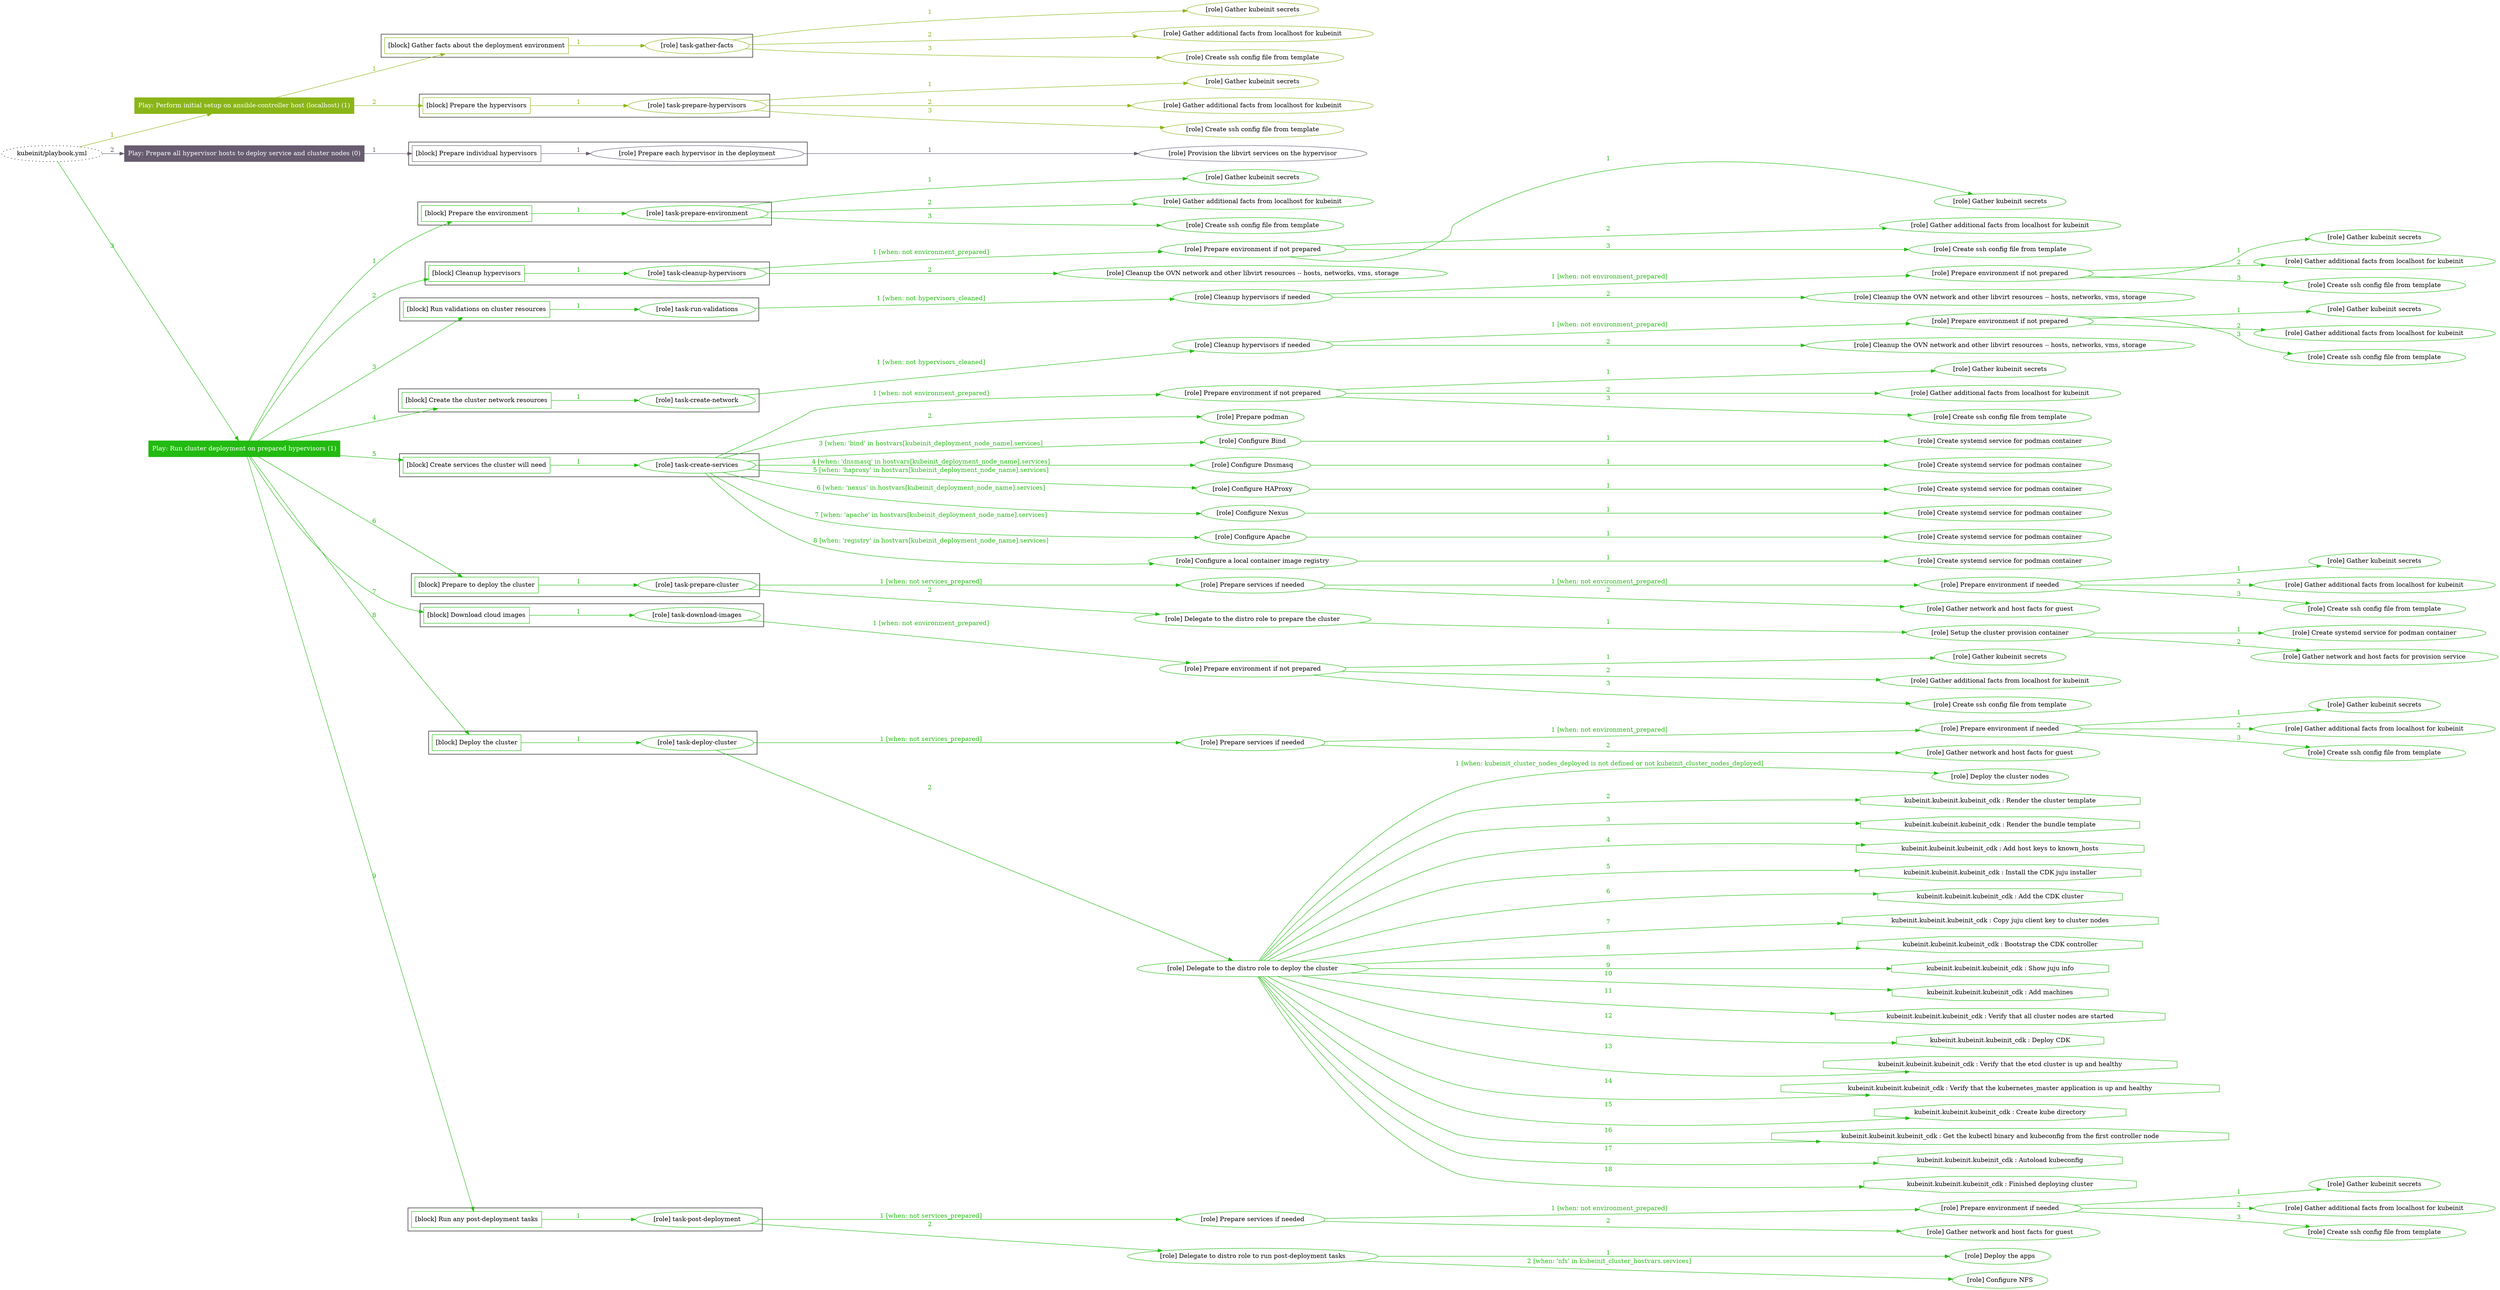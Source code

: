 digraph {
	graph [concentrate=true ordering=in rankdir=LR ratio=fill]
	edge [esep=5 sep=10]
	"kubeinit/playbook.yml" [URL="/home/runner/work/kubeinit/kubeinit/kubeinit/playbook.yml" id=playbook_f8515b1e style=dotted]
	play_6febdc9c [label="Play: Perform initial setup on ansible-controller host (localhost) (1)" URL="/home/runner/work/kubeinit/kubeinit/kubeinit/playbook.yml" color="#8ab517" fontcolor="#ffffff" id=play_6febdc9c shape=box style=filled tooltip=localhost]
	"kubeinit/playbook.yml" -> play_6febdc9c [label="1 " color="#8ab517" fontcolor="#8ab517" id=edge_4f701c0b labeltooltip="1 " tooltip="1 "]
	subgraph "Gather kubeinit secrets" {
		role_f1ffd122 [label="[role] Gather kubeinit secrets" URL="/home/runner/.ansible/collections/ansible_collections/kubeinit/kubeinit/roles/kubeinit_prepare/tasks/gather_kubeinit_facts.yml" color="#8ab517" id=role_f1ffd122 tooltip="Gather kubeinit secrets"]
	}
	subgraph "Gather additional facts from localhost for kubeinit" {
		role_84b4322b [label="[role] Gather additional facts from localhost for kubeinit" URL="/home/runner/.ansible/collections/ansible_collections/kubeinit/kubeinit/roles/kubeinit_prepare/tasks/gather_kubeinit_facts.yml" color="#8ab517" id=role_84b4322b tooltip="Gather additional facts from localhost for kubeinit"]
	}
	subgraph "Create ssh config file from template" {
		role_ba622a42 [label="[role] Create ssh config file from template" URL="/home/runner/.ansible/collections/ansible_collections/kubeinit/kubeinit/roles/kubeinit_prepare/tasks/gather_kubeinit_facts.yml" color="#8ab517" id=role_ba622a42 tooltip="Create ssh config file from template"]
	}
	subgraph "task-gather-facts" {
		role_a07d532e [label="[role] task-gather-facts" URL="/home/runner/work/kubeinit/kubeinit/kubeinit/playbook.yml" color="#8ab517" id=role_a07d532e tooltip="task-gather-facts"]
		role_a07d532e -> role_f1ffd122 [label="1 " color="#8ab517" fontcolor="#8ab517" id=edge_dbf0ee51 labeltooltip="1 " tooltip="1 "]
		role_a07d532e -> role_84b4322b [label="2 " color="#8ab517" fontcolor="#8ab517" id=edge_c1366c6c labeltooltip="2 " tooltip="2 "]
		role_a07d532e -> role_ba622a42 [label="3 " color="#8ab517" fontcolor="#8ab517" id=edge_7ba676b2 labeltooltip="3 " tooltip="3 "]
	}
	subgraph "Gather kubeinit secrets" {
		role_e6468a23 [label="[role] Gather kubeinit secrets" URL="/home/runner/.ansible/collections/ansible_collections/kubeinit/kubeinit/roles/kubeinit_prepare/tasks/gather_kubeinit_facts.yml" color="#8ab517" id=role_e6468a23 tooltip="Gather kubeinit secrets"]
	}
	subgraph "Gather additional facts from localhost for kubeinit" {
		role_1f85d59b [label="[role] Gather additional facts from localhost for kubeinit" URL="/home/runner/.ansible/collections/ansible_collections/kubeinit/kubeinit/roles/kubeinit_prepare/tasks/gather_kubeinit_facts.yml" color="#8ab517" id=role_1f85d59b tooltip="Gather additional facts from localhost for kubeinit"]
	}
	subgraph "Create ssh config file from template" {
		role_23268f32 [label="[role] Create ssh config file from template" URL="/home/runner/.ansible/collections/ansible_collections/kubeinit/kubeinit/roles/kubeinit_prepare/tasks/gather_kubeinit_facts.yml" color="#8ab517" id=role_23268f32 tooltip="Create ssh config file from template"]
	}
	subgraph "task-prepare-hypervisors" {
		role_70661a71 [label="[role] task-prepare-hypervisors" URL="/home/runner/work/kubeinit/kubeinit/kubeinit/playbook.yml" color="#8ab517" id=role_70661a71 tooltip="task-prepare-hypervisors"]
		role_70661a71 -> role_e6468a23 [label="1 " color="#8ab517" fontcolor="#8ab517" id=edge_93df9080 labeltooltip="1 " tooltip="1 "]
		role_70661a71 -> role_1f85d59b [label="2 " color="#8ab517" fontcolor="#8ab517" id=edge_5a830d71 labeltooltip="2 " tooltip="2 "]
		role_70661a71 -> role_23268f32 [label="3 " color="#8ab517" fontcolor="#8ab517" id=edge_3577e41c labeltooltip="3 " tooltip="3 "]
	}
	subgraph "Play: Perform initial setup on ansible-controller host (localhost) (1)" {
		play_6febdc9c -> block_8a811a8c [label=1 color="#8ab517" fontcolor="#8ab517" id=edge_c14fe781 labeltooltip=1 tooltip=1]
		subgraph cluster_block_8a811a8c {
			block_8a811a8c [label="[block] Gather facts about the deployment environment" URL="/home/runner/work/kubeinit/kubeinit/kubeinit/playbook.yml" color="#8ab517" id=block_8a811a8c labeltooltip="Gather facts about the deployment environment" shape=box tooltip="Gather facts about the deployment environment"]
			block_8a811a8c -> role_a07d532e [label="1 " color="#8ab517" fontcolor="#8ab517" id=edge_f7776177 labeltooltip="1 " tooltip="1 "]
		}
		play_6febdc9c -> block_a4b0f26c [label=2 color="#8ab517" fontcolor="#8ab517" id=edge_2aad7aac labeltooltip=2 tooltip=2]
		subgraph cluster_block_a4b0f26c {
			block_a4b0f26c [label="[block] Prepare the hypervisors" URL="/home/runner/work/kubeinit/kubeinit/kubeinit/playbook.yml" color="#8ab517" id=block_a4b0f26c labeltooltip="Prepare the hypervisors" shape=box tooltip="Prepare the hypervisors"]
			block_a4b0f26c -> role_70661a71 [label="1 " color="#8ab517" fontcolor="#8ab517" id=edge_0fb84568 labeltooltip="1 " tooltip="1 "]
		}
	}
	play_1ba82531 [label="Play: Prepare all hypervisor hosts to deploy service and cluster nodes (0)" URL="/home/runner/work/kubeinit/kubeinit/kubeinit/playbook.yml" color="#675c70" fontcolor="#ffffff" id=play_1ba82531 shape=box style=filled tooltip="Play: Prepare all hypervisor hosts to deploy service and cluster nodes (0)"]
	"kubeinit/playbook.yml" -> play_1ba82531 [label="2 " color="#675c70" fontcolor="#675c70" id=edge_e88f452f labeltooltip="2 " tooltip="2 "]
	subgraph "Provision the libvirt services on the hypervisor" {
		role_e33ef56c [label="[role] Provision the libvirt services on the hypervisor" URL="/home/runner/.ansible/collections/ansible_collections/kubeinit/kubeinit/roles/kubeinit_prepare/tasks/prepare_hypervisor.yml" color="#675c70" id=role_e33ef56c tooltip="Provision the libvirt services on the hypervisor"]
	}
	subgraph "Prepare each hypervisor in the deployment" {
		role_50539e69 [label="[role] Prepare each hypervisor in the deployment" URL="/home/runner/work/kubeinit/kubeinit/kubeinit/playbook.yml" color="#675c70" id=role_50539e69 tooltip="Prepare each hypervisor in the deployment"]
		role_50539e69 -> role_e33ef56c [label="1 " color="#675c70" fontcolor="#675c70" id=edge_389182bf labeltooltip="1 " tooltip="1 "]
	}
	subgraph "Play: Prepare all hypervisor hosts to deploy service and cluster nodes (0)" {
		play_1ba82531 -> block_d06675c3 [label=1 color="#675c70" fontcolor="#675c70" id=edge_38b4c9f2 labeltooltip=1 tooltip=1]
		subgraph cluster_block_d06675c3 {
			block_d06675c3 [label="[block] Prepare individual hypervisors" URL="/home/runner/work/kubeinit/kubeinit/kubeinit/playbook.yml" color="#675c70" id=block_d06675c3 labeltooltip="Prepare individual hypervisors" shape=box tooltip="Prepare individual hypervisors"]
			block_d06675c3 -> role_50539e69 [label="1 " color="#675c70" fontcolor="#675c70" id=edge_6fb57133 labeltooltip="1 " tooltip="1 "]
		}
	}
	play_0e840a97 [label="Play: Run cluster deployment on prepared hypervisors (1)" URL="/home/runner/work/kubeinit/kubeinit/kubeinit/playbook.yml" color="#22bb11" fontcolor="#ffffff" id=play_0e840a97 shape=box style=filled tooltip=localhost]
	"kubeinit/playbook.yml" -> play_0e840a97 [label="3 " color="#22bb11" fontcolor="#22bb11" id=edge_27e64c96 labeltooltip="3 " tooltip="3 "]
	subgraph "Gather kubeinit secrets" {
		role_36c0612d [label="[role] Gather kubeinit secrets" URL="/home/runner/.ansible/collections/ansible_collections/kubeinit/kubeinit/roles/kubeinit_prepare/tasks/gather_kubeinit_facts.yml" color="#22bb11" id=role_36c0612d tooltip="Gather kubeinit secrets"]
	}
	subgraph "Gather additional facts from localhost for kubeinit" {
		role_e742dc35 [label="[role] Gather additional facts from localhost for kubeinit" URL="/home/runner/.ansible/collections/ansible_collections/kubeinit/kubeinit/roles/kubeinit_prepare/tasks/gather_kubeinit_facts.yml" color="#22bb11" id=role_e742dc35 tooltip="Gather additional facts from localhost for kubeinit"]
	}
	subgraph "Create ssh config file from template" {
		role_a53f9a9a [label="[role] Create ssh config file from template" URL="/home/runner/.ansible/collections/ansible_collections/kubeinit/kubeinit/roles/kubeinit_prepare/tasks/gather_kubeinit_facts.yml" color="#22bb11" id=role_a53f9a9a tooltip="Create ssh config file from template"]
	}
	subgraph "task-prepare-environment" {
		role_d2ca896d [label="[role] task-prepare-environment" URL="/home/runner/work/kubeinit/kubeinit/kubeinit/playbook.yml" color="#22bb11" id=role_d2ca896d tooltip="task-prepare-environment"]
		role_d2ca896d -> role_36c0612d [label="1 " color="#22bb11" fontcolor="#22bb11" id=edge_d57a0d2b labeltooltip="1 " tooltip="1 "]
		role_d2ca896d -> role_e742dc35 [label="2 " color="#22bb11" fontcolor="#22bb11" id=edge_1f804707 labeltooltip="2 " tooltip="2 "]
		role_d2ca896d -> role_a53f9a9a [label="3 " color="#22bb11" fontcolor="#22bb11" id=edge_3318d963 labeltooltip="3 " tooltip="3 "]
	}
	subgraph "Gather kubeinit secrets" {
		role_941c437d [label="[role] Gather kubeinit secrets" URL="/home/runner/.ansible/collections/ansible_collections/kubeinit/kubeinit/roles/kubeinit_prepare/tasks/gather_kubeinit_facts.yml" color="#22bb11" id=role_941c437d tooltip="Gather kubeinit secrets"]
	}
	subgraph "Gather additional facts from localhost for kubeinit" {
		role_90dd5b3b [label="[role] Gather additional facts from localhost for kubeinit" URL="/home/runner/.ansible/collections/ansible_collections/kubeinit/kubeinit/roles/kubeinit_prepare/tasks/gather_kubeinit_facts.yml" color="#22bb11" id=role_90dd5b3b tooltip="Gather additional facts from localhost for kubeinit"]
	}
	subgraph "Create ssh config file from template" {
		role_f3e5849c [label="[role] Create ssh config file from template" URL="/home/runner/.ansible/collections/ansible_collections/kubeinit/kubeinit/roles/kubeinit_prepare/tasks/gather_kubeinit_facts.yml" color="#22bb11" id=role_f3e5849c tooltip="Create ssh config file from template"]
	}
	subgraph "Prepare environment if not prepared" {
		role_8a422b23 [label="[role] Prepare environment if not prepared" URL="/home/runner/.ansible/collections/ansible_collections/kubeinit/kubeinit/roles/kubeinit_prepare/tasks/cleanup_hypervisors.yml" color="#22bb11" id=role_8a422b23 tooltip="Prepare environment if not prepared"]
		role_8a422b23 -> role_941c437d [label="1 " color="#22bb11" fontcolor="#22bb11" id=edge_2f1a8f74 labeltooltip="1 " tooltip="1 "]
		role_8a422b23 -> role_90dd5b3b [label="2 " color="#22bb11" fontcolor="#22bb11" id=edge_4f4854a1 labeltooltip="2 " tooltip="2 "]
		role_8a422b23 -> role_f3e5849c [label="3 " color="#22bb11" fontcolor="#22bb11" id=edge_11367be9 labeltooltip="3 " tooltip="3 "]
	}
	subgraph "Cleanup the OVN network and other libvirt resources -- hosts, networks, vms, storage" {
		role_d4441f52 [label="[role] Cleanup the OVN network and other libvirt resources -- hosts, networks, vms, storage" URL="/home/runner/.ansible/collections/ansible_collections/kubeinit/kubeinit/roles/kubeinit_prepare/tasks/cleanup_hypervisors.yml" color="#22bb11" id=role_d4441f52 tooltip="Cleanup the OVN network and other libvirt resources -- hosts, networks, vms, storage"]
	}
	subgraph "task-cleanup-hypervisors" {
		role_67b494e5 [label="[role] task-cleanup-hypervisors" URL="/home/runner/work/kubeinit/kubeinit/kubeinit/playbook.yml" color="#22bb11" id=role_67b494e5 tooltip="task-cleanup-hypervisors"]
		role_67b494e5 -> role_8a422b23 [label="1 [when: not environment_prepared]" color="#22bb11" fontcolor="#22bb11" id=edge_090d37ff labeltooltip="1 [when: not environment_prepared]" tooltip="1 [when: not environment_prepared]"]
		role_67b494e5 -> role_d4441f52 [label="2 " color="#22bb11" fontcolor="#22bb11" id=edge_40d74a0d labeltooltip="2 " tooltip="2 "]
	}
	subgraph "Gather kubeinit secrets" {
		role_8d078ca3 [label="[role] Gather kubeinit secrets" URL="/home/runner/.ansible/collections/ansible_collections/kubeinit/kubeinit/roles/kubeinit_prepare/tasks/gather_kubeinit_facts.yml" color="#22bb11" id=role_8d078ca3 tooltip="Gather kubeinit secrets"]
	}
	subgraph "Gather additional facts from localhost for kubeinit" {
		role_efbeb2b9 [label="[role] Gather additional facts from localhost for kubeinit" URL="/home/runner/.ansible/collections/ansible_collections/kubeinit/kubeinit/roles/kubeinit_prepare/tasks/gather_kubeinit_facts.yml" color="#22bb11" id=role_efbeb2b9 tooltip="Gather additional facts from localhost for kubeinit"]
	}
	subgraph "Create ssh config file from template" {
		role_90d2b0ff [label="[role] Create ssh config file from template" URL="/home/runner/.ansible/collections/ansible_collections/kubeinit/kubeinit/roles/kubeinit_prepare/tasks/gather_kubeinit_facts.yml" color="#22bb11" id=role_90d2b0ff tooltip="Create ssh config file from template"]
	}
	subgraph "Prepare environment if not prepared" {
		role_e1b2e95a [label="[role] Prepare environment if not prepared" URL="/home/runner/.ansible/collections/ansible_collections/kubeinit/kubeinit/roles/kubeinit_prepare/tasks/cleanup_hypervisors.yml" color="#22bb11" id=role_e1b2e95a tooltip="Prepare environment if not prepared"]
		role_e1b2e95a -> role_8d078ca3 [label="1 " color="#22bb11" fontcolor="#22bb11" id=edge_b14c48e5 labeltooltip="1 " tooltip="1 "]
		role_e1b2e95a -> role_efbeb2b9 [label="2 " color="#22bb11" fontcolor="#22bb11" id=edge_7f956d12 labeltooltip="2 " tooltip="2 "]
		role_e1b2e95a -> role_90d2b0ff [label="3 " color="#22bb11" fontcolor="#22bb11" id=edge_af74ce6d labeltooltip="3 " tooltip="3 "]
	}
	subgraph "Cleanup the OVN network and other libvirt resources -- hosts, networks, vms, storage" {
		role_817c56d7 [label="[role] Cleanup the OVN network and other libvirt resources -- hosts, networks, vms, storage" URL="/home/runner/.ansible/collections/ansible_collections/kubeinit/kubeinit/roles/kubeinit_prepare/tasks/cleanup_hypervisors.yml" color="#22bb11" id=role_817c56d7 tooltip="Cleanup the OVN network and other libvirt resources -- hosts, networks, vms, storage"]
	}
	subgraph "Cleanup hypervisors if needed" {
		role_7b90be63 [label="[role] Cleanup hypervisors if needed" URL="/home/runner/.ansible/collections/ansible_collections/kubeinit/kubeinit/roles/kubeinit_validations/tasks/main.yml" color="#22bb11" id=role_7b90be63 tooltip="Cleanup hypervisors if needed"]
		role_7b90be63 -> role_e1b2e95a [label="1 [when: not environment_prepared]" color="#22bb11" fontcolor="#22bb11" id=edge_0f6ea5d8 labeltooltip="1 [when: not environment_prepared]" tooltip="1 [when: not environment_prepared]"]
		role_7b90be63 -> role_817c56d7 [label="2 " color="#22bb11" fontcolor="#22bb11" id=edge_628ef9a7 labeltooltip="2 " tooltip="2 "]
	}
	subgraph "task-run-validations" {
		role_de325304 [label="[role] task-run-validations" URL="/home/runner/work/kubeinit/kubeinit/kubeinit/playbook.yml" color="#22bb11" id=role_de325304 tooltip="task-run-validations"]
		role_de325304 -> role_7b90be63 [label="1 [when: not hypervisors_cleaned]" color="#22bb11" fontcolor="#22bb11" id=edge_1c10dece labeltooltip="1 [when: not hypervisors_cleaned]" tooltip="1 [when: not hypervisors_cleaned]"]
	}
	subgraph "Gather kubeinit secrets" {
		role_e3add170 [label="[role] Gather kubeinit secrets" URL="/home/runner/.ansible/collections/ansible_collections/kubeinit/kubeinit/roles/kubeinit_prepare/tasks/gather_kubeinit_facts.yml" color="#22bb11" id=role_e3add170 tooltip="Gather kubeinit secrets"]
	}
	subgraph "Gather additional facts from localhost for kubeinit" {
		role_b58318e4 [label="[role] Gather additional facts from localhost for kubeinit" URL="/home/runner/.ansible/collections/ansible_collections/kubeinit/kubeinit/roles/kubeinit_prepare/tasks/gather_kubeinit_facts.yml" color="#22bb11" id=role_b58318e4 tooltip="Gather additional facts from localhost for kubeinit"]
	}
	subgraph "Create ssh config file from template" {
		role_28d5b4ae [label="[role] Create ssh config file from template" URL="/home/runner/.ansible/collections/ansible_collections/kubeinit/kubeinit/roles/kubeinit_prepare/tasks/gather_kubeinit_facts.yml" color="#22bb11" id=role_28d5b4ae tooltip="Create ssh config file from template"]
	}
	subgraph "Prepare environment if not prepared" {
		role_87f7155e [label="[role] Prepare environment if not prepared" URL="/home/runner/.ansible/collections/ansible_collections/kubeinit/kubeinit/roles/kubeinit_prepare/tasks/cleanup_hypervisors.yml" color="#22bb11" id=role_87f7155e tooltip="Prepare environment if not prepared"]
		role_87f7155e -> role_e3add170 [label="1 " color="#22bb11" fontcolor="#22bb11" id=edge_3776c481 labeltooltip="1 " tooltip="1 "]
		role_87f7155e -> role_b58318e4 [label="2 " color="#22bb11" fontcolor="#22bb11" id=edge_9cac0a77 labeltooltip="2 " tooltip="2 "]
		role_87f7155e -> role_28d5b4ae [label="3 " color="#22bb11" fontcolor="#22bb11" id=edge_fbd42afd labeltooltip="3 " tooltip="3 "]
	}
	subgraph "Cleanup the OVN network and other libvirt resources -- hosts, networks, vms, storage" {
		role_3dcf0405 [label="[role] Cleanup the OVN network and other libvirt resources -- hosts, networks, vms, storage" URL="/home/runner/.ansible/collections/ansible_collections/kubeinit/kubeinit/roles/kubeinit_prepare/tasks/cleanup_hypervisors.yml" color="#22bb11" id=role_3dcf0405 tooltip="Cleanup the OVN network and other libvirt resources -- hosts, networks, vms, storage"]
	}
	subgraph "Cleanup hypervisors if needed" {
		role_5f6095a7 [label="[role] Cleanup hypervisors if needed" URL="/home/runner/.ansible/collections/ansible_collections/kubeinit/kubeinit/roles/kubeinit_libvirt/tasks/create_network.yml" color="#22bb11" id=role_5f6095a7 tooltip="Cleanup hypervisors if needed"]
		role_5f6095a7 -> role_87f7155e [label="1 [when: not environment_prepared]" color="#22bb11" fontcolor="#22bb11" id=edge_251ca1ee labeltooltip="1 [when: not environment_prepared]" tooltip="1 [when: not environment_prepared]"]
		role_5f6095a7 -> role_3dcf0405 [label="2 " color="#22bb11" fontcolor="#22bb11" id=edge_f872efa0 labeltooltip="2 " tooltip="2 "]
	}
	subgraph "task-create-network" {
		role_c5968834 [label="[role] task-create-network" URL="/home/runner/work/kubeinit/kubeinit/kubeinit/playbook.yml" color="#22bb11" id=role_c5968834 tooltip="task-create-network"]
		role_c5968834 -> role_5f6095a7 [label="1 [when: not hypervisors_cleaned]" color="#22bb11" fontcolor="#22bb11" id=edge_a91282fa labeltooltip="1 [when: not hypervisors_cleaned]" tooltip="1 [when: not hypervisors_cleaned]"]
	}
	subgraph "Gather kubeinit secrets" {
		role_5df5e929 [label="[role] Gather kubeinit secrets" URL="/home/runner/.ansible/collections/ansible_collections/kubeinit/kubeinit/roles/kubeinit_prepare/tasks/gather_kubeinit_facts.yml" color="#22bb11" id=role_5df5e929 tooltip="Gather kubeinit secrets"]
	}
	subgraph "Gather additional facts from localhost for kubeinit" {
		role_ebc6809b [label="[role] Gather additional facts from localhost for kubeinit" URL="/home/runner/.ansible/collections/ansible_collections/kubeinit/kubeinit/roles/kubeinit_prepare/tasks/gather_kubeinit_facts.yml" color="#22bb11" id=role_ebc6809b tooltip="Gather additional facts from localhost for kubeinit"]
	}
	subgraph "Create ssh config file from template" {
		role_de86f7d6 [label="[role] Create ssh config file from template" URL="/home/runner/.ansible/collections/ansible_collections/kubeinit/kubeinit/roles/kubeinit_prepare/tasks/gather_kubeinit_facts.yml" color="#22bb11" id=role_de86f7d6 tooltip="Create ssh config file from template"]
	}
	subgraph "Prepare environment if not prepared" {
		role_d6f6ae4b [label="[role] Prepare environment if not prepared" URL="/home/runner/.ansible/collections/ansible_collections/kubeinit/kubeinit/roles/kubeinit_services/tasks/main.yml" color="#22bb11" id=role_d6f6ae4b tooltip="Prepare environment if not prepared"]
		role_d6f6ae4b -> role_5df5e929 [label="1 " color="#22bb11" fontcolor="#22bb11" id=edge_f4486774 labeltooltip="1 " tooltip="1 "]
		role_d6f6ae4b -> role_ebc6809b [label="2 " color="#22bb11" fontcolor="#22bb11" id=edge_bf2240b7 labeltooltip="2 " tooltip="2 "]
		role_d6f6ae4b -> role_de86f7d6 [label="3 " color="#22bb11" fontcolor="#22bb11" id=edge_2fc7b1fe labeltooltip="3 " tooltip="3 "]
	}
	subgraph "Prepare podman" {
		role_8644fc50 [label="[role] Prepare podman" URL="/home/runner/.ansible/collections/ansible_collections/kubeinit/kubeinit/roles/kubeinit_services/tasks/00_create_service_pod.yml" color="#22bb11" id=role_8644fc50 tooltip="Prepare podman"]
	}
	subgraph "Create systemd service for podman container" {
		role_1cfaa44c [label="[role] Create systemd service for podman container" URL="/home/runner/.ansible/collections/ansible_collections/kubeinit/kubeinit/roles/kubeinit_bind/tasks/main.yml" color="#22bb11" id=role_1cfaa44c tooltip="Create systemd service for podman container"]
	}
	subgraph "Configure Bind" {
		role_ed5874f0 [label="[role] Configure Bind" URL="/home/runner/.ansible/collections/ansible_collections/kubeinit/kubeinit/roles/kubeinit_services/tasks/start_services_containers.yml" color="#22bb11" id=role_ed5874f0 tooltip="Configure Bind"]
		role_ed5874f0 -> role_1cfaa44c [label="1 " color="#22bb11" fontcolor="#22bb11" id=edge_8652ac10 labeltooltip="1 " tooltip="1 "]
	}
	subgraph "Create systemd service for podman container" {
		role_3e94e985 [label="[role] Create systemd service for podman container" URL="/home/runner/.ansible/collections/ansible_collections/kubeinit/kubeinit/roles/kubeinit_dnsmasq/tasks/main.yml" color="#22bb11" id=role_3e94e985 tooltip="Create systemd service for podman container"]
	}
	subgraph "Configure Dnsmasq" {
		role_c67f667a [label="[role] Configure Dnsmasq" URL="/home/runner/.ansible/collections/ansible_collections/kubeinit/kubeinit/roles/kubeinit_services/tasks/start_services_containers.yml" color="#22bb11" id=role_c67f667a tooltip="Configure Dnsmasq"]
		role_c67f667a -> role_3e94e985 [label="1 " color="#22bb11" fontcolor="#22bb11" id=edge_c2f6af72 labeltooltip="1 " tooltip="1 "]
	}
	subgraph "Create systemd service for podman container" {
		role_8c3ed317 [label="[role] Create systemd service for podman container" URL="/home/runner/.ansible/collections/ansible_collections/kubeinit/kubeinit/roles/kubeinit_haproxy/tasks/main.yml" color="#22bb11" id=role_8c3ed317 tooltip="Create systemd service for podman container"]
	}
	subgraph "Configure HAProxy" {
		role_4a719f80 [label="[role] Configure HAProxy" URL="/home/runner/.ansible/collections/ansible_collections/kubeinit/kubeinit/roles/kubeinit_services/tasks/start_services_containers.yml" color="#22bb11" id=role_4a719f80 tooltip="Configure HAProxy"]
		role_4a719f80 -> role_8c3ed317 [label="1 " color="#22bb11" fontcolor="#22bb11" id=edge_4c73ddcf labeltooltip="1 " tooltip="1 "]
	}
	subgraph "Create systemd service for podman container" {
		role_fc885315 [label="[role] Create systemd service for podman container" URL="/home/runner/.ansible/collections/ansible_collections/kubeinit/kubeinit/roles/kubeinit_nexus/tasks/main.yml" color="#22bb11" id=role_fc885315 tooltip="Create systemd service for podman container"]
	}
	subgraph "Configure Nexus" {
		role_976ee0b1 [label="[role] Configure Nexus" URL="/home/runner/.ansible/collections/ansible_collections/kubeinit/kubeinit/roles/kubeinit_services/tasks/start_services_containers.yml" color="#22bb11" id=role_976ee0b1 tooltip="Configure Nexus"]
		role_976ee0b1 -> role_fc885315 [label="1 " color="#22bb11" fontcolor="#22bb11" id=edge_852d8e84 labeltooltip="1 " tooltip="1 "]
	}
	subgraph "Create systemd service for podman container" {
		role_73cf4be4 [label="[role] Create systemd service for podman container" URL="/home/runner/.ansible/collections/ansible_collections/kubeinit/kubeinit/roles/kubeinit_apache/tasks/main.yml" color="#22bb11" id=role_73cf4be4 tooltip="Create systemd service for podman container"]
	}
	subgraph "Configure Apache" {
		role_927c2f6c [label="[role] Configure Apache" URL="/home/runner/.ansible/collections/ansible_collections/kubeinit/kubeinit/roles/kubeinit_services/tasks/start_services_containers.yml" color="#22bb11" id=role_927c2f6c tooltip="Configure Apache"]
		role_927c2f6c -> role_73cf4be4 [label="1 " color="#22bb11" fontcolor="#22bb11" id=edge_977a403d labeltooltip="1 " tooltip="1 "]
	}
	subgraph "Create systemd service for podman container" {
		role_2d56fb79 [label="[role] Create systemd service for podman container" URL="/home/runner/.ansible/collections/ansible_collections/kubeinit/kubeinit/roles/kubeinit_registry/tasks/main.yml" color="#22bb11" id=role_2d56fb79 tooltip="Create systemd service for podman container"]
	}
	subgraph "Configure a local container image registry" {
		role_9019235e [label="[role] Configure a local container image registry" URL="/home/runner/.ansible/collections/ansible_collections/kubeinit/kubeinit/roles/kubeinit_services/tasks/start_services_containers.yml" color="#22bb11" id=role_9019235e tooltip="Configure a local container image registry"]
		role_9019235e -> role_2d56fb79 [label="1 " color="#22bb11" fontcolor="#22bb11" id=edge_7a51057b labeltooltip="1 " tooltip="1 "]
	}
	subgraph "task-create-services" {
		role_3d3237d5 [label="[role] task-create-services" URL="/home/runner/work/kubeinit/kubeinit/kubeinit/playbook.yml" color="#22bb11" id=role_3d3237d5 tooltip="task-create-services"]
		role_3d3237d5 -> role_d6f6ae4b [label="1 [when: not environment_prepared]" color="#22bb11" fontcolor="#22bb11" id=edge_27ec6eb0 labeltooltip="1 [when: not environment_prepared]" tooltip="1 [when: not environment_prepared]"]
		role_3d3237d5 -> role_8644fc50 [label="2 " color="#22bb11" fontcolor="#22bb11" id=edge_cd5a1e0e labeltooltip="2 " tooltip="2 "]
		role_3d3237d5 -> role_ed5874f0 [label="3 [when: 'bind' in hostvars[kubeinit_deployment_node_name].services]" color="#22bb11" fontcolor="#22bb11" id=edge_564d8c67 labeltooltip="3 [when: 'bind' in hostvars[kubeinit_deployment_node_name].services]" tooltip="3 [when: 'bind' in hostvars[kubeinit_deployment_node_name].services]"]
		role_3d3237d5 -> role_c67f667a [label="4 [when: 'dnsmasq' in hostvars[kubeinit_deployment_node_name].services]" color="#22bb11" fontcolor="#22bb11" id=edge_83dfe253 labeltooltip="4 [when: 'dnsmasq' in hostvars[kubeinit_deployment_node_name].services]" tooltip="4 [when: 'dnsmasq' in hostvars[kubeinit_deployment_node_name].services]"]
		role_3d3237d5 -> role_4a719f80 [label="5 [when: 'haproxy' in hostvars[kubeinit_deployment_node_name].services]" color="#22bb11" fontcolor="#22bb11" id=edge_e6b9da0b labeltooltip="5 [when: 'haproxy' in hostvars[kubeinit_deployment_node_name].services]" tooltip="5 [when: 'haproxy' in hostvars[kubeinit_deployment_node_name].services]"]
		role_3d3237d5 -> role_976ee0b1 [label="6 [when: 'nexus' in hostvars[kubeinit_deployment_node_name].services]" color="#22bb11" fontcolor="#22bb11" id=edge_cd2fc40f labeltooltip="6 [when: 'nexus' in hostvars[kubeinit_deployment_node_name].services]" tooltip="6 [when: 'nexus' in hostvars[kubeinit_deployment_node_name].services]"]
		role_3d3237d5 -> role_927c2f6c [label="7 [when: 'apache' in hostvars[kubeinit_deployment_node_name].services]" color="#22bb11" fontcolor="#22bb11" id=edge_045f038b labeltooltip="7 [when: 'apache' in hostvars[kubeinit_deployment_node_name].services]" tooltip="7 [when: 'apache' in hostvars[kubeinit_deployment_node_name].services]"]
		role_3d3237d5 -> role_9019235e [label="8 [when: 'registry' in hostvars[kubeinit_deployment_node_name].services]" color="#22bb11" fontcolor="#22bb11" id=edge_fe74140e labeltooltip="8 [when: 'registry' in hostvars[kubeinit_deployment_node_name].services]" tooltip="8 [when: 'registry' in hostvars[kubeinit_deployment_node_name].services]"]
	}
	subgraph "Gather kubeinit secrets" {
		role_ad763751 [label="[role] Gather kubeinit secrets" URL="/home/runner/.ansible/collections/ansible_collections/kubeinit/kubeinit/roles/kubeinit_prepare/tasks/gather_kubeinit_facts.yml" color="#22bb11" id=role_ad763751 tooltip="Gather kubeinit secrets"]
	}
	subgraph "Gather additional facts from localhost for kubeinit" {
		role_fdb670ba [label="[role] Gather additional facts from localhost for kubeinit" URL="/home/runner/.ansible/collections/ansible_collections/kubeinit/kubeinit/roles/kubeinit_prepare/tasks/gather_kubeinit_facts.yml" color="#22bb11" id=role_fdb670ba tooltip="Gather additional facts from localhost for kubeinit"]
	}
	subgraph "Create ssh config file from template" {
		role_5ab4b712 [label="[role] Create ssh config file from template" URL="/home/runner/.ansible/collections/ansible_collections/kubeinit/kubeinit/roles/kubeinit_prepare/tasks/gather_kubeinit_facts.yml" color="#22bb11" id=role_5ab4b712 tooltip="Create ssh config file from template"]
	}
	subgraph "Prepare environment if needed" {
		role_c89ab3b2 [label="[role] Prepare environment if needed" URL="/home/runner/.ansible/collections/ansible_collections/kubeinit/kubeinit/roles/kubeinit_services/tasks/prepare_services.yml" color="#22bb11" id=role_c89ab3b2 tooltip="Prepare environment if needed"]
		role_c89ab3b2 -> role_ad763751 [label="1 " color="#22bb11" fontcolor="#22bb11" id=edge_a292d86b labeltooltip="1 " tooltip="1 "]
		role_c89ab3b2 -> role_fdb670ba [label="2 " color="#22bb11" fontcolor="#22bb11" id=edge_1888fe70 labeltooltip="2 " tooltip="2 "]
		role_c89ab3b2 -> role_5ab4b712 [label="3 " color="#22bb11" fontcolor="#22bb11" id=edge_b8e05c27 labeltooltip="3 " tooltip="3 "]
	}
	subgraph "Gather network and host facts for guest" {
		role_fe0638b3 [label="[role] Gather network and host facts for guest" URL="/home/runner/.ansible/collections/ansible_collections/kubeinit/kubeinit/roles/kubeinit_services/tasks/prepare_services.yml" color="#22bb11" id=role_fe0638b3 tooltip="Gather network and host facts for guest"]
	}
	subgraph "Prepare services if needed" {
		role_9d1a0395 [label="[role] Prepare services if needed" URL="/home/runner/.ansible/collections/ansible_collections/kubeinit/kubeinit/roles/kubeinit_prepare/tasks/prepare_cluster.yml" color="#22bb11" id=role_9d1a0395 tooltip="Prepare services if needed"]
		role_9d1a0395 -> role_c89ab3b2 [label="1 [when: not environment_prepared]" color="#22bb11" fontcolor="#22bb11" id=edge_1a5266a4 labeltooltip="1 [when: not environment_prepared]" tooltip="1 [when: not environment_prepared]"]
		role_9d1a0395 -> role_fe0638b3 [label="2 " color="#22bb11" fontcolor="#22bb11" id=edge_ded93ab7 labeltooltip="2 " tooltip="2 "]
	}
	subgraph "Create systemd service for podman container" {
		role_a6a8e11b [label="[role] Create systemd service for podman container" URL="/home/runner/.ansible/collections/ansible_collections/kubeinit/kubeinit/roles/kubeinit_services/tasks/create_provision_container.yml" color="#22bb11" id=role_a6a8e11b tooltip="Create systemd service for podman container"]
	}
	subgraph "Gather network and host facts for provision service" {
		role_bad65f04 [label="[role] Gather network and host facts for provision service" URL="/home/runner/.ansible/collections/ansible_collections/kubeinit/kubeinit/roles/kubeinit_services/tasks/create_provision_container.yml" color="#22bb11" id=role_bad65f04 tooltip="Gather network and host facts for provision service"]
	}
	subgraph "Setup the cluster provision container" {
		role_526ae434 [label="[role] Setup the cluster provision container" URL="/home/runner/.ansible/collections/ansible_collections/kubeinit/kubeinit/roles/kubeinit_cdk/tasks/prepare_cluster.yml" color="#22bb11" id=role_526ae434 tooltip="Setup the cluster provision container"]
		role_526ae434 -> role_a6a8e11b [label="1 " color="#22bb11" fontcolor="#22bb11" id=edge_16c6b47f labeltooltip="1 " tooltip="1 "]
		role_526ae434 -> role_bad65f04 [label="2 " color="#22bb11" fontcolor="#22bb11" id=edge_5782d042 labeltooltip="2 " tooltip="2 "]
	}
	subgraph "Delegate to the distro role to prepare the cluster" {
		role_d25c94e0 [label="[role] Delegate to the distro role to prepare the cluster" URL="/home/runner/.ansible/collections/ansible_collections/kubeinit/kubeinit/roles/kubeinit_prepare/tasks/prepare_cluster.yml" color="#22bb11" id=role_d25c94e0 tooltip="Delegate to the distro role to prepare the cluster"]
		role_d25c94e0 -> role_526ae434 [label="1 " color="#22bb11" fontcolor="#22bb11" id=edge_c89808e5 labeltooltip="1 " tooltip="1 "]
	}
	subgraph "task-prepare-cluster" {
		role_16cde51b [label="[role] task-prepare-cluster" URL="/home/runner/work/kubeinit/kubeinit/kubeinit/playbook.yml" color="#22bb11" id=role_16cde51b tooltip="task-prepare-cluster"]
		role_16cde51b -> role_9d1a0395 [label="1 [when: not services_prepared]" color="#22bb11" fontcolor="#22bb11" id=edge_fee68288 labeltooltip="1 [when: not services_prepared]" tooltip="1 [when: not services_prepared]"]
		role_16cde51b -> role_d25c94e0 [label="2 " color="#22bb11" fontcolor="#22bb11" id=edge_e084f567 labeltooltip="2 " tooltip="2 "]
	}
	subgraph "Gather kubeinit secrets" {
		role_4c5ca2a2 [label="[role] Gather kubeinit secrets" URL="/home/runner/.ansible/collections/ansible_collections/kubeinit/kubeinit/roles/kubeinit_prepare/tasks/gather_kubeinit_facts.yml" color="#22bb11" id=role_4c5ca2a2 tooltip="Gather kubeinit secrets"]
	}
	subgraph "Gather additional facts from localhost for kubeinit" {
		role_4b3b1275 [label="[role] Gather additional facts from localhost for kubeinit" URL="/home/runner/.ansible/collections/ansible_collections/kubeinit/kubeinit/roles/kubeinit_prepare/tasks/gather_kubeinit_facts.yml" color="#22bb11" id=role_4b3b1275 tooltip="Gather additional facts from localhost for kubeinit"]
	}
	subgraph "Create ssh config file from template" {
		role_2faf6f37 [label="[role] Create ssh config file from template" URL="/home/runner/.ansible/collections/ansible_collections/kubeinit/kubeinit/roles/kubeinit_prepare/tasks/gather_kubeinit_facts.yml" color="#22bb11" id=role_2faf6f37 tooltip="Create ssh config file from template"]
	}
	subgraph "Prepare environment if not prepared" {
		role_9e6c6d08 [label="[role] Prepare environment if not prepared" URL="/home/runner/.ansible/collections/ansible_collections/kubeinit/kubeinit/roles/kubeinit_libvirt/tasks/download_cloud_images.yml" color="#22bb11" id=role_9e6c6d08 tooltip="Prepare environment if not prepared"]
		role_9e6c6d08 -> role_4c5ca2a2 [label="1 " color="#22bb11" fontcolor="#22bb11" id=edge_3cba003f labeltooltip="1 " tooltip="1 "]
		role_9e6c6d08 -> role_4b3b1275 [label="2 " color="#22bb11" fontcolor="#22bb11" id=edge_3c599afc labeltooltip="2 " tooltip="2 "]
		role_9e6c6d08 -> role_2faf6f37 [label="3 " color="#22bb11" fontcolor="#22bb11" id=edge_a0811dbd labeltooltip="3 " tooltip="3 "]
	}
	subgraph "task-download-images" {
		role_b6b0daaf [label="[role] task-download-images" URL="/home/runner/work/kubeinit/kubeinit/kubeinit/playbook.yml" color="#22bb11" id=role_b6b0daaf tooltip="task-download-images"]
		role_b6b0daaf -> role_9e6c6d08 [label="1 [when: not environment_prepared]" color="#22bb11" fontcolor="#22bb11" id=edge_14b5d845 labeltooltip="1 [when: not environment_prepared]" tooltip="1 [when: not environment_prepared]"]
	}
	subgraph "Gather kubeinit secrets" {
		role_b811698c [label="[role] Gather kubeinit secrets" URL="/home/runner/.ansible/collections/ansible_collections/kubeinit/kubeinit/roles/kubeinit_prepare/tasks/gather_kubeinit_facts.yml" color="#22bb11" id=role_b811698c tooltip="Gather kubeinit secrets"]
	}
	subgraph "Gather additional facts from localhost for kubeinit" {
		role_48f502b2 [label="[role] Gather additional facts from localhost for kubeinit" URL="/home/runner/.ansible/collections/ansible_collections/kubeinit/kubeinit/roles/kubeinit_prepare/tasks/gather_kubeinit_facts.yml" color="#22bb11" id=role_48f502b2 tooltip="Gather additional facts from localhost for kubeinit"]
	}
	subgraph "Create ssh config file from template" {
		role_321169a8 [label="[role] Create ssh config file from template" URL="/home/runner/.ansible/collections/ansible_collections/kubeinit/kubeinit/roles/kubeinit_prepare/tasks/gather_kubeinit_facts.yml" color="#22bb11" id=role_321169a8 tooltip="Create ssh config file from template"]
	}
	subgraph "Prepare environment if needed" {
		role_5c90e6cb [label="[role] Prepare environment if needed" URL="/home/runner/.ansible/collections/ansible_collections/kubeinit/kubeinit/roles/kubeinit_services/tasks/prepare_services.yml" color="#22bb11" id=role_5c90e6cb tooltip="Prepare environment if needed"]
		role_5c90e6cb -> role_b811698c [label="1 " color="#22bb11" fontcolor="#22bb11" id=edge_4254cc08 labeltooltip="1 " tooltip="1 "]
		role_5c90e6cb -> role_48f502b2 [label="2 " color="#22bb11" fontcolor="#22bb11" id=edge_940f38f4 labeltooltip="2 " tooltip="2 "]
		role_5c90e6cb -> role_321169a8 [label="3 " color="#22bb11" fontcolor="#22bb11" id=edge_12405385 labeltooltip="3 " tooltip="3 "]
	}
	subgraph "Gather network and host facts for guest" {
		role_71145714 [label="[role] Gather network and host facts for guest" URL="/home/runner/.ansible/collections/ansible_collections/kubeinit/kubeinit/roles/kubeinit_services/tasks/prepare_services.yml" color="#22bb11" id=role_71145714 tooltip="Gather network and host facts for guest"]
	}
	subgraph "Prepare services if needed" {
		role_86b46c22 [label="[role] Prepare services if needed" URL="/home/runner/.ansible/collections/ansible_collections/kubeinit/kubeinit/roles/kubeinit_prepare/tasks/deploy_cluster.yml" color="#22bb11" id=role_86b46c22 tooltip="Prepare services if needed"]
		role_86b46c22 -> role_5c90e6cb [label="1 [when: not environment_prepared]" color="#22bb11" fontcolor="#22bb11" id=edge_74ab0184 labeltooltip="1 [when: not environment_prepared]" tooltip="1 [when: not environment_prepared]"]
		role_86b46c22 -> role_71145714 [label="2 " color="#22bb11" fontcolor="#22bb11" id=edge_ea8c5633 labeltooltip="2 " tooltip="2 "]
	}
	subgraph "Deploy the cluster nodes" {
		role_3948c116 [label="[role] Deploy the cluster nodes" URL="/home/runner/.ansible/collections/ansible_collections/kubeinit/kubeinit/roles/kubeinit_cdk/tasks/main.yml" color="#22bb11" id=role_3948c116 tooltip="Deploy the cluster nodes"]
	}
	subgraph "Delegate to the distro role to deploy the cluster" {
		role_0d167407 [label="[role] Delegate to the distro role to deploy the cluster" URL="/home/runner/.ansible/collections/ansible_collections/kubeinit/kubeinit/roles/kubeinit_prepare/tasks/deploy_cluster.yml" color="#22bb11" id=role_0d167407 tooltip="Delegate to the distro role to deploy the cluster"]
		role_0d167407 -> role_3948c116 [label="1 [when: kubeinit_cluster_nodes_deployed is not defined or not kubeinit_cluster_nodes_deployed]" color="#22bb11" fontcolor="#22bb11" id=edge_f3cb50f5 labeltooltip="1 [when: kubeinit_cluster_nodes_deployed is not defined or not kubeinit_cluster_nodes_deployed]" tooltip="1 [when: kubeinit_cluster_nodes_deployed is not defined or not kubeinit_cluster_nodes_deployed]"]
		task_605ecf4f [label="kubeinit.kubeinit.kubeinit_cdk : Render the cluster template" URL="/home/runner/.ansible/collections/ansible_collections/kubeinit/kubeinit/roles/kubeinit_cdk/tasks/main.yml" color="#22bb11" id=task_605ecf4f shape=octagon tooltip="kubeinit.kubeinit.kubeinit_cdk : Render the cluster template"]
		role_0d167407 -> task_605ecf4f [label="2 " color="#22bb11" fontcolor="#22bb11" id=edge_595fe3c4 labeltooltip="2 " tooltip="2 "]
		task_807ff68e [label="kubeinit.kubeinit.kubeinit_cdk : Render the bundle template" URL="/home/runner/.ansible/collections/ansible_collections/kubeinit/kubeinit/roles/kubeinit_cdk/tasks/main.yml" color="#22bb11" id=task_807ff68e shape=octagon tooltip="kubeinit.kubeinit.kubeinit_cdk : Render the bundle template"]
		role_0d167407 -> task_807ff68e [label="3 " color="#22bb11" fontcolor="#22bb11" id=edge_71b08d73 labeltooltip="3 " tooltip="3 "]
		task_ef5d4172 [label="kubeinit.kubeinit.kubeinit_cdk : Add host keys to known_hosts" URL="/home/runner/.ansible/collections/ansible_collections/kubeinit/kubeinit/roles/kubeinit_cdk/tasks/main.yml" color="#22bb11" id=task_ef5d4172 shape=octagon tooltip="kubeinit.kubeinit.kubeinit_cdk : Add host keys to known_hosts"]
		role_0d167407 -> task_ef5d4172 [label="4 " color="#22bb11" fontcolor="#22bb11" id=edge_e04cc23f labeltooltip="4 " tooltip="4 "]
		task_994b13fc [label="kubeinit.kubeinit.kubeinit_cdk : Install the CDK juju installer" URL="/home/runner/.ansible/collections/ansible_collections/kubeinit/kubeinit/roles/kubeinit_cdk/tasks/main.yml" color="#22bb11" id=task_994b13fc shape=octagon tooltip="kubeinit.kubeinit.kubeinit_cdk : Install the CDK juju installer"]
		role_0d167407 -> task_994b13fc [label="5 " color="#22bb11" fontcolor="#22bb11" id=edge_cc27efdd labeltooltip="5 " tooltip="5 "]
		task_92fbb8e3 [label="kubeinit.kubeinit.kubeinit_cdk : Add the CDK cluster" URL="/home/runner/.ansible/collections/ansible_collections/kubeinit/kubeinit/roles/kubeinit_cdk/tasks/main.yml" color="#22bb11" id=task_92fbb8e3 shape=octagon tooltip="kubeinit.kubeinit.kubeinit_cdk : Add the CDK cluster"]
		role_0d167407 -> task_92fbb8e3 [label="6 " color="#22bb11" fontcolor="#22bb11" id=edge_3701bd14 labeltooltip="6 " tooltip="6 "]
		task_22abb60e [label="kubeinit.kubeinit.kubeinit_cdk : Copy juju client key to cluster nodes" URL="/home/runner/.ansible/collections/ansible_collections/kubeinit/kubeinit/roles/kubeinit_cdk/tasks/main.yml" color="#22bb11" id=task_22abb60e shape=octagon tooltip="kubeinit.kubeinit.kubeinit_cdk : Copy juju client key to cluster nodes"]
		role_0d167407 -> task_22abb60e [label="7 " color="#22bb11" fontcolor="#22bb11" id=edge_a67e83a9 labeltooltip="7 " tooltip="7 "]
		task_8b117cd1 [label="kubeinit.kubeinit.kubeinit_cdk : Bootstrap the CDK controller" URL="/home/runner/.ansible/collections/ansible_collections/kubeinit/kubeinit/roles/kubeinit_cdk/tasks/main.yml" color="#22bb11" id=task_8b117cd1 shape=octagon tooltip="kubeinit.kubeinit.kubeinit_cdk : Bootstrap the CDK controller"]
		role_0d167407 -> task_8b117cd1 [label="8 " color="#22bb11" fontcolor="#22bb11" id=edge_d2b425b7 labeltooltip="8 " tooltip="8 "]
		task_6982dfc8 [label="kubeinit.kubeinit.kubeinit_cdk : Show juju info" URL="/home/runner/.ansible/collections/ansible_collections/kubeinit/kubeinit/roles/kubeinit_cdk/tasks/main.yml" color="#22bb11" id=task_6982dfc8 shape=octagon tooltip="kubeinit.kubeinit.kubeinit_cdk : Show juju info"]
		role_0d167407 -> task_6982dfc8 [label="9 " color="#22bb11" fontcolor="#22bb11" id=edge_de7da801 labeltooltip="9 " tooltip="9 "]
		task_814342ff [label="kubeinit.kubeinit.kubeinit_cdk : Add machines" URL="/home/runner/.ansible/collections/ansible_collections/kubeinit/kubeinit/roles/kubeinit_cdk/tasks/main.yml" color="#22bb11" id=task_814342ff shape=octagon tooltip="kubeinit.kubeinit.kubeinit_cdk : Add machines"]
		role_0d167407 -> task_814342ff [label="10 " color="#22bb11" fontcolor="#22bb11" id=edge_78b5c25d labeltooltip="10 " tooltip="10 "]
		task_9a096820 [label="kubeinit.kubeinit.kubeinit_cdk : Verify that all cluster nodes are started" URL="/home/runner/.ansible/collections/ansible_collections/kubeinit/kubeinit/roles/kubeinit_cdk/tasks/main.yml" color="#22bb11" id=task_9a096820 shape=octagon tooltip="kubeinit.kubeinit.kubeinit_cdk : Verify that all cluster nodes are started"]
		role_0d167407 -> task_9a096820 [label="11 " color="#22bb11" fontcolor="#22bb11" id=edge_d7402546 labeltooltip="11 " tooltip="11 "]
		task_036327b8 [label="kubeinit.kubeinit.kubeinit_cdk : Deploy CDK" URL="/home/runner/.ansible/collections/ansible_collections/kubeinit/kubeinit/roles/kubeinit_cdk/tasks/main.yml" color="#22bb11" id=task_036327b8 shape=octagon tooltip="kubeinit.kubeinit.kubeinit_cdk : Deploy CDK"]
		role_0d167407 -> task_036327b8 [label="12 " color="#22bb11" fontcolor="#22bb11" id=edge_dd129f77 labeltooltip="12 " tooltip="12 "]
		task_2288d5e5 [label="kubeinit.kubeinit.kubeinit_cdk : Verify that the etcd cluster is up and healthy" URL="/home/runner/.ansible/collections/ansible_collections/kubeinit/kubeinit/roles/kubeinit_cdk/tasks/main.yml" color="#22bb11" id=task_2288d5e5 shape=octagon tooltip="kubeinit.kubeinit.kubeinit_cdk : Verify that the etcd cluster is up and healthy"]
		role_0d167407 -> task_2288d5e5 [label="13 " color="#22bb11" fontcolor="#22bb11" id=edge_6f85115d labeltooltip="13 " tooltip="13 "]
		task_d7006d1b [label="kubeinit.kubeinit.kubeinit_cdk : Verify that the kubernetes_master application is up and healthy" URL="/home/runner/.ansible/collections/ansible_collections/kubeinit/kubeinit/roles/kubeinit_cdk/tasks/main.yml" color="#22bb11" id=task_d7006d1b shape=octagon tooltip="kubeinit.kubeinit.kubeinit_cdk : Verify that the kubernetes_master application is up and healthy"]
		role_0d167407 -> task_d7006d1b [label="14 " color="#22bb11" fontcolor="#22bb11" id=edge_256a5a7c labeltooltip="14 " tooltip="14 "]
		task_f8d93be4 [label="kubeinit.kubeinit.kubeinit_cdk : Create kube directory" URL="/home/runner/.ansible/collections/ansible_collections/kubeinit/kubeinit/roles/kubeinit_cdk/tasks/main.yml" color="#22bb11" id=task_f8d93be4 shape=octagon tooltip="kubeinit.kubeinit.kubeinit_cdk : Create kube directory"]
		role_0d167407 -> task_f8d93be4 [label="15 " color="#22bb11" fontcolor="#22bb11" id=edge_a2c3912c labeltooltip="15 " tooltip="15 "]
		task_cad3983f [label="kubeinit.kubeinit.kubeinit_cdk : Get the kubectl binary and kubeconfig from the first controller node" URL="/home/runner/.ansible/collections/ansible_collections/kubeinit/kubeinit/roles/kubeinit_cdk/tasks/main.yml" color="#22bb11" id=task_cad3983f shape=octagon tooltip="kubeinit.kubeinit.kubeinit_cdk : Get the kubectl binary and kubeconfig from the first controller node"]
		role_0d167407 -> task_cad3983f [label="16 " color="#22bb11" fontcolor="#22bb11" id=edge_602c4935 labeltooltip="16 " tooltip="16 "]
		task_f20a3bb1 [label="kubeinit.kubeinit.kubeinit_cdk : Autoload kubeconfig" URL="/home/runner/.ansible/collections/ansible_collections/kubeinit/kubeinit/roles/kubeinit_cdk/tasks/main.yml" color="#22bb11" id=task_f20a3bb1 shape=octagon tooltip="kubeinit.kubeinit.kubeinit_cdk : Autoload kubeconfig"]
		role_0d167407 -> task_f20a3bb1 [label="17 " color="#22bb11" fontcolor="#22bb11" id=edge_01bf620d labeltooltip="17 " tooltip="17 "]
		task_e7072c25 [label="kubeinit.kubeinit.kubeinit_cdk : Finished deploying cluster" URL="/home/runner/.ansible/collections/ansible_collections/kubeinit/kubeinit/roles/kubeinit_cdk/tasks/main.yml" color="#22bb11" id=task_e7072c25 shape=octagon tooltip="kubeinit.kubeinit.kubeinit_cdk : Finished deploying cluster"]
		role_0d167407 -> task_e7072c25 [label="18 " color="#22bb11" fontcolor="#22bb11" id=edge_55444f0c labeltooltip="18 " tooltip="18 "]
	}
	subgraph "task-deploy-cluster" {
		role_5596634f [label="[role] task-deploy-cluster" URL="/home/runner/work/kubeinit/kubeinit/kubeinit/playbook.yml" color="#22bb11" id=role_5596634f tooltip="task-deploy-cluster"]
		role_5596634f -> role_86b46c22 [label="1 [when: not services_prepared]" color="#22bb11" fontcolor="#22bb11" id=edge_ae772128 labeltooltip="1 [when: not services_prepared]" tooltip="1 [when: not services_prepared]"]
		role_5596634f -> role_0d167407 [label="2 " color="#22bb11" fontcolor="#22bb11" id=edge_2b7a1e5a labeltooltip="2 " tooltip="2 "]
	}
	subgraph "Gather kubeinit secrets" {
		role_e5981051 [label="[role] Gather kubeinit secrets" URL="/home/runner/.ansible/collections/ansible_collections/kubeinit/kubeinit/roles/kubeinit_prepare/tasks/gather_kubeinit_facts.yml" color="#22bb11" id=role_e5981051 tooltip="Gather kubeinit secrets"]
	}
	subgraph "Gather additional facts from localhost for kubeinit" {
		role_4943545b [label="[role] Gather additional facts from localhost for kubeinit" URL="/home/runner/.ansible/collections/ansible_collections/kubeinit/kubeinit/roles/kubeinit_prepare/tasks/gather_kubeinit_facts.yml" color="#22bb11" id=role_4943545b tooltip="Gather additional facts from localhost for kubeinit"]
	}
	subgraph "Create ssh config file from template" {
		role_c3437864 [label="[role] Create ssh config file from template" URL="/home/runner/.ansible/collections/ansible_collections/kubeinit/kubeinit/roles/kubeinit_prepare/tasks/gather_kubeinit_facts.yml" color="#22bb11" id=role_c3437864 tooltip="Create ssh config file from template"]
	}
	subgraph "Prepare environment if needed" {
		role_09f04584 [label="[role] Prepare environment if needed" URL="/home/runner/.ansible/collections/ansible_collections/kubeinit/kubeinit/roles/kubeinit_services/tasks/prepare_services.yml" color="#22bb11" id=role_09f04584 tooltip="Prepare environment if needed"]
		role_09f04584 -> role_e5981051 [label="1 " color="#22bb11" fontcolor="#22bb11" id=edge_450849ae labeltooltip="1 " tooltip="1 "]
		role_09f04584 -> role_4943545b [label="2 " color="#22bb11" fontcolor="#22bb11" id=edge_77833bf3 labeltooltip="2 " tooltip="2 "]
		role_09f04584 -> role_c3437864 [label="3 " color="#22bb11" fontcolor="#22bb11" id=edge_11e31c56 labeltooltip="3 " tooltip="3 "]
	}
	subgraph "Gather network and host facts for guest" {
		role_12948463 [label="[role] Gather network and host facts for guest" URL="/home/runner/.ansible/collections/ansible_collections/kubeinit/kubeinit/roles/kubeinit_services/tasks/prepare_services.yml" color="#22bb11" id=role_12948463 tooltip="Gather network and host facts for guest"]
	}
	subgraph "Prepare services if needed" {
		role_7b07e22b [label="[role] Prepare services if needed" URL="/home/runner/.ansible/collections/ansible_collections/kubeinit/kubeinit/roles/kubeinit_prepare/tasks/post_deployment.yml" color="#22bb11" id=role_7b07e22b tooltip="Prepare services if needed"]
		role_7b07e22b -> role_09f04584 [label="1 [when: not environment_prepared]" color="#22bb11" fontcolor="#22bb11" id=edge_2e499572 labeltooltip="1 [when: not environment_prepared]" tooltip="1 [when: not environment_prepared]"]
		role_7b07e22b -> role_12948463 [label="2 " color="#22bb11" fontcolor="#22bb11" id=edge_71191183 labeltooltip="2 " tooltip="2 "]
	}
	subgraph "Deploy the apps" {
		role_d3df6bd0 [label="[role] Deploy the apps" URL="/home/runner/.ansible/collections/ansible_collections/kubeinit/kubeinit/roles/kubeinit_cdk/tasks/post_deployment_tasks.yml" color="#22bb11" id=role_d3df6bd0 tooltip="Deploy the apps"]
	}
	subgraph "Configure NFS" {
		role_e480adc7 [label="[role] Configure NFS" URL="/home/runner/.ansible/collections/ansible_collections/kubeinit/kubeinit/roles/kubeinit_cdk/tasks/post_deployment_tasks.yml" color="#22bb11" id=role_e480adc7 tooltip="Configure NFS"]
	}
	subgraph "Delegate to distro role to run post-deployment tasks" {
		role_bade451f [label="[role] Delegate to distro role to run post-deployment tasks" URL="/home/runner/.ansible/collections/ansible_collections/kubeinit/kubeinit/roles/kubeinit_prepare/tasks/post_deployment.yml" color="#22bb11" id=role_bade451f tooltip="Delegate to distro role to run post-deployment tasks"]
		role_bade451f -> role_d3df6bd0 [label="1 " color="#22bb11" fontcolor="#22bb11" id=edge_23efd847 labeltooltip="1 " tooltip="1 "]
		role_bade451f -> role_e480adc7 [label="2 [when: 'nfs' in kubeinit_cluster_hostvars.services]" color="#22bb11" fontcolor="#22bb11" id=edge_1e5461f6 labeltooltip="2 [when: 'nfs' in kubeinit_cluster_hostvars.services]" tooltip="2 [when: 'nfs' in kubeinit_cluster_hostvars.services]"]
	}
	subgraph "task-post-deployment" {
		role_2d60bc03 [label="[role] task-post-deployment" URL="/home/runner/work/kubeinit/kubeinit/kubeinit/playbook.yml" color="#22bb11" id=role_2d60bc03 tooltip="task-post-deployment"]
		role_2d60bc03 -> role_7b07e22b [label="1 [when: not services_prepared]" color="#22bb11" fontcolor="#22bb11" id=edge_637e57a6 labeltooltip="1 [when: not services_prepared]" tooltip="1 [when: not services_prepared]"]
		role_2d60bc03 -> role_bade451f [label="2 " color="#22bb11" fontcolor="#22bb11" id=edge_8a1ccc12 labeltooltip="2 " tooltip="2 "]
	}
	subgraph "Play: Run cluster deployment on prepared hypervisors (1)" {
		play_0e840a97 -> block_2c363285 [label=1 color="#22bb11" fontcolor="#22bb11" id=edge_4038bdfb labeltooltip=1 tooltip=1]
		subgraph cluster_block_2c363285 {
			block_2c363285 [label="[block] Prepare the environment" URL="/home/runner/work/kubeinit/kubeinit/kubeinit/playbook.yml" color="#22bb11" id=block_2c363285 labeltooltip="Prepare the environment" shape=box tooltip="Prepare the environment"]
			block_2c363285 -> role_d2ca896d [label="1 " color="#22bb11" fontcolor="#22bb11" id=edge_c4894f58 labeltooltip="1 " tooltip="1 "]
		}
		play_0e840a97 -> block_d1cab120 [label=2 color="#22bb11" fontcolor="#22bb11" id=edge_569431b4 labeltooltip=2 tooltip=2]
		subgraph cluster_block_d1cab120 {
			block_d1cab120 [label="[block] Cleanup hypervisors" URL="/home/runner/work/kubeinit/kubeinit/kubeinit/playbook.yml" color="#22bb11" id=block_d1cab120 labeltooltip="Cleanup hypervisors" shape=box tooltip="Cleanup hypervisors"]
			block_d1cab120 -> role_67b494e5 [label="1 " color="#22bb11" fontcolor="#22bb11" id=edge_07cda192 labeltooltip="1 " tooltip="1 "]
		}
		play_0e840a97 -> block_1ed8c1ec [label=3 color="#22bb11" fontcolor="#22bb11" id=edge_f97b9928 labeltooltip=3 tooltip=3]
		subgraph cluster_block_1ed8c1ec {
			block_1ed8c1ec [label="[block] Run validations on cluster resources" URL="/home/runner/work/kubeinit/kubeinit/kubeinit/playbook.yml" color="#22bb11" id=block_1ed8c1ec labeltooltip="Run validations on cluster resources" shape=box tooltip="Run validations on cluster resources"]
			block_1ed8c1ec -> role_de325304 [label="1 " color="#22bb11" fontcolor="#22bb11" id=edge_bbf50b75 labeltooltip="1 " tooltip="1 "]
		}
		play_0e840a97 -> block_663bdc6e [label=4 color="#22bb11" fontcolor="#22bb11" id=edge_87464205 labeltooltip=4 tooltip=4]
		subgraph cluster_block_663bdc6e {
			block_663bdc6e [label="[block] Create the cluster network resources" URL="/home/runner/work/kubeinit/kubeinit/kubeinit/playbook.yml" color="#22bb11" id=block_663bdc6e labeltooltip="Create the cluster network resources" shape=box tooltip="Create the cluster network resources"]
			block_663bdc6e -> role_c5968834 [label="1 " color="#22bb11" fontcolor="#22bb11" id=edge_3aa5873a labeltooltip="1 " tooltip="1 "]
		}
		play_0e840a97 -> block_19364864 [label=5 color="#22bb11" fontcolor="#22bb11" id=edge_31e8db74 labeltooltip=5 tooltip=5]
		subgraph cluster_block_19364864 {
			block_19364864 [label="[block] Create services the cluster will need" URL="/home/runner/work/kubeinit/kubeinit/kubeinit/playbook.yml" color="#22bb11" id=block_19364864 labeltooltip="Create services the cluster will need" shape=box tooltip="Create services the cluster will need"]
			block_19364864 -> role_3d3237d5 [label="1 " color="#22bb11" fontcolor="#22bb11" id=edge_7383965d labeltooltip="1 " tooltip="1 "]
		}
		play_0e840a97 -> block_3ddaa40b [label=6 color="#22bb11" fontcolor="#22bb11" id=edge_338ff5e0 labeltooltip=6 tooltip=6]
		subgraph cluster_block_3ddaa40b {
			block_3ddaa40b [label="[block] Prepare to deploy the cluster" URL="/home/runner/work/kubeinit/kubeinit/kubeinit/playbook.yml" color="#22bb11" id=block_3ddaa40b labeltooltip="Prepare to deploy the cluster" shape=box tooltip="Prepare to deploy the cluster"]
			block_3ddaa40b -> role_16cde51b [label="1 " color="#22bb11" fontcolor="#22bb11" id=edge_582c5a2b labeltooltip="1 " tooltip="1 "]
		}
		play_0e840a97 -> block_f2fdc52f [label=7 color="#22bb11" fontcolor="#22bb11" id=edge_de07c47c labeltooltip=7 tooltip=7]
		subgraph cluster_block_f2fdc52f {
			block_f2fdc52f [label="[block] Download cloud images" URL="/home/runner/work/kubeinit/kubeinit/kubeinit/playbook.yml" color="#22bb11" id=block_f2fdc52f labeltooltip="Download cloud images" shape=box tooltip="Download cloud images"]
			block_f2fdc52f -> role_b6b0daaf [label="1 " color="#22bb11" fontcolor="#22bb11" id=edge_93ec8539 labeltooltip="1 " tooltip="1 "]
		}
		play_0e840a97 -> block_9dc60553 [label=8 color="#22bb11" fontcolor="#22bb11" id=edge_c103ac67 labeltooltip=8 tooltip=8]
		subgraph cluster_block_9dc60553 {
			block_9dc60553 [label="[block] Deploy the cluster" URL="/home/runner/work/kubeinit/kubeinit/kubeinit/playbook.yml" color="#22bb11" id=block_9dc60553 labeltooltip="Deploy the cluster" shape=box tooltip="Deploy the cluster"]
			block_9dc60553 -> role_5596634f [label="1 " color="#22bb11" fontcolor="#22bb11" id=edge_c10e569d labeltooltip="1 " tooltip="1 "]
		}
		play_0e840a97 -> block_ab406469 [label=9 color="#22bb11" fontcolor="#22bb11" id=edge_267bacf0 labeltooltip=9 tooltip=9]
		subgraph cluster_block_ab406469 {
			block_ab406469 [label="[block] Run any post-deployment tasks" URL="/home/runner/work/kubeinit/kubeinit/kubeinit/playbook.yml" color="#22bb11" id=block_ab406469 labeltooltip="Run any post-deployment tasks" shape=box tooltip="Run any post-deployment tasks"]
			block_ab406469 -> role_2d60bc03 [label="1 " color="#22bb11" fontcolor="#22bb11" id=edge_a789a356 labeltooltip="1 " tooltip="1 "]
		}
	}
}
